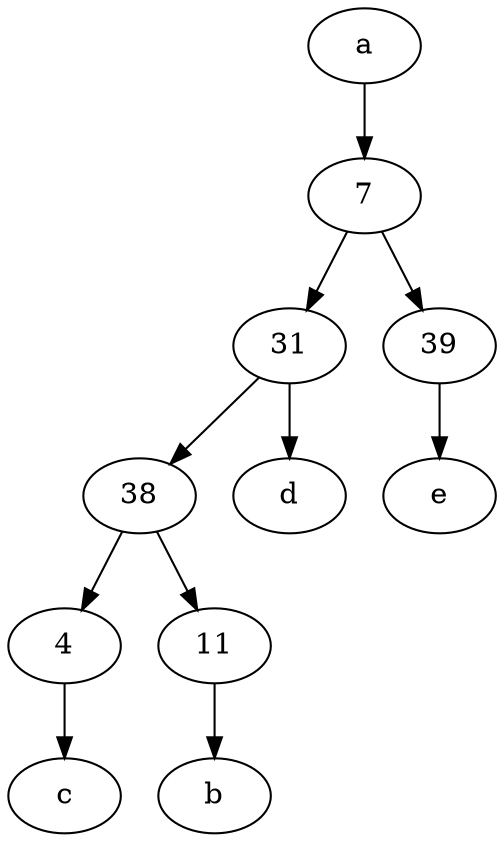 digraph  {
	31;
	38;
	4;
	7;
	11;
	39;
	a [pos="40,10!"];
	31 -> d;
	4 -> c;
	7 -> 39;
	31 -> 38;
	7 -> 31;
	38 -> 4;
	11 -> b;
	38 -> 11;
	a -> 7;
	39 -> e;

	}